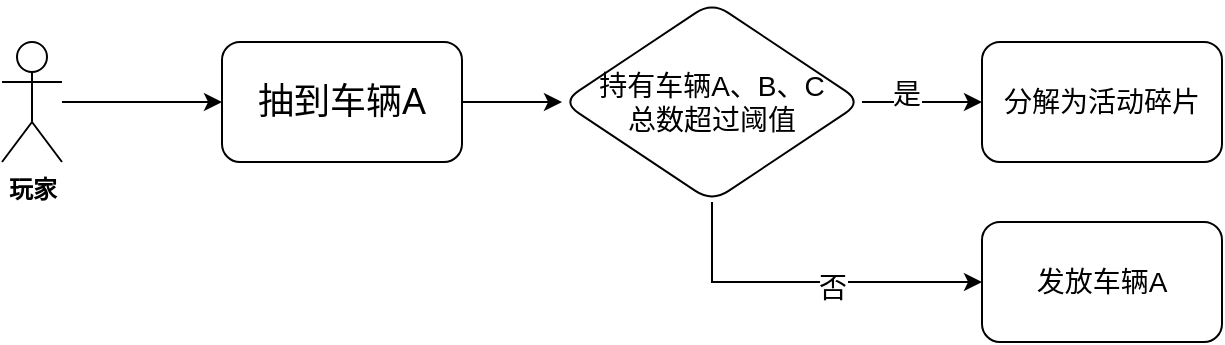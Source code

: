 <mxfile version="20.8.19" type="github">
  <diagram name="第 1 页" id="JbaxSUuwmMwugx7oRCqP">
    <mxGraphModel dx="1026" dy="683" grid="1" gridSize="10" guides="1" tooltips="1" connect="1" arrows="1" fold="1" page="1" pageScale="1" pageWidth="827" pageHeight="1169" math="0" shadow="0">
      <root>
        <mxCell id="0" />
        <mxCell id="1" parent="0" />
        <mxCell id="8lv_WoFP3hUaKJV0ONWV-6" value="" style="edgeStyle=orthogonalEdgeStyle;rounded=0;orthogonalLoop=1;jettySize=auto;html=1;" edge="1" parent="1" source="8lv_WoFP3hUaKJV0ONWV-1" target="8lv_WoFP3hUaKJV0ONWV-5">
          <mxGeometry relative="1" as="geometry" />
        </mxCell>
        <mxCell id="8lv_WoFP3hUaKJV0ONWV-1" value="&lt;b&gt;玩家&lt;/b&gt;" style="shape=umlActor;verticalLabelPosition=bottom;verticalAlign=top;html=1;outlineConnect=0;" vertex="1" parent="1">
          <mxGeometry x="100" y="270" width="30" height="60" as="geometry" />
        </mxCell>
        <mxCell id="8lv_WoFP3hUaKJV0ONWV-8" value="" style="edgeStyle=orthogonalEdgeStyle;rounded=0;orthogonalLoop=1;jettySize=auto;html=1;" edge="1" parent="1" source="8lv_WoFP3hUaKJV0ONWV-5" target="8lv_WoFP3hUaKJV0ONWV-7">
          <mxGeometry relative="1" as="geometry" />
        </mxCell>
        <mxCell id="8lv_WoFP3hUaKJV0ONWV-5" value="&lt;font style=&quot;font-size: 18px;&quot;&gt;抽到车辆A&lt;/font&gt;" style="rounded=1;whiteSpace=wrap;html=1;" vertex="1" parent="1">
          <mxGeometry x="210" y="270" width="120" height="60" as="geometry" />
        </mxCell>
        <mxCell id="8lv_WoFP3hUaKJV0ONWV-10" value="" style="edgeStyle=orthogonalEdgeStyle;rounded=0;orthogonalLoop=1;jettySize=auto;html=1;fontSize=14;" edge="1" parent="1" source="8lv_WoFP3hUaKJV0ONWV-7" target="8lv_WoFP3hUaKJV0ONWV-9">
          <mxGeometry relative="1" as="geometry" />
        </mxCell>
        <mxCell id="8lv_WoFP3hUaKJV0ONWV-11" value="是" style="edgeLabel;html=1;align=center;verticalAlign=middle;resizable=0;points=[];fontSize=14;" vertex="1" connectable="0" parent="8lv_WoFP3hUaKJV0ONWV-10">
          <mxGeometry x="-0.267" y="4" relative="1" as="geometry">
            <mxPoint as="offset" />
          </mxGeometry>
        </mxCell>
        <mxCell id="8lv_WoFP3hUaKJV0ONWV-14" style="edgeStyle=orthogonalEdgeStyle;rounded=0;orthogonalLoop=1;jettySize=auto;html=1;entryX=0;entryY=0.5;entryDx=0;entryDy=0;fontSize=14;" edge="1" parent="1" source="8lv_WoFP3hUaKJV0ONWV-7" target="8lv_WoFP3hUaKJV0ONWV-13">
          <mxGeometry relative="1" as="geometry">
            <Array as="points">
              <mxPoint x="455" y="390" />
            </Array>
          </mxGeometry>
        </mxCell>
        <mxCell id="8lv_WoFP3hUaKJV0ONWV-15" value="否" style="edgeLabel;html=1;align=center;verticalAlign=middle;resizable=0;points=[];fontSize=14;" vertex="1" connectable="0" parent="8lv_WoFP3hUaKJV0ONWV-14">
          <mxGeometry x="0.143" y="-3" relative="1" as="geometry">
            <mxPoint as="offset" />
          </mxGeometry>
        </mxCell>
        <mxCell id="8lv_WoFP3hUaKJV0ONWV-7" value="&lt;font style=&quot;font-size: 14px;&quot;&gt;持有车辆A、B、C&lt;br&gt;总数超过阈值&lt;/font&gt;" style="rhombus;whiteSpace=wrap;html=1;rounded=1;" vertex="1" parent="1">
          <mxGeometry x="380" y="250" width="150" height="100" as="geometry" />
        </mxCell>
        <mxCell id="8lv_WoFP3hUaKJV0ONWV-9" value="&lt;font style=&quot;font-size: 14px;&quot;&gt;分解为活动碎片&lt;/font&gt;" style="whiteSpace=wrap;html=1;rounded=1;" vertex="1" parent="1">
          <mxGeometry x="590" y="270" width="120" height="60" as="geometry" />
        </mxCell>
        <mxCell id="8lv_WoFP3hUaKJV0ONWV-13" value="&lt;font style=&quot;font-size: 14px;&quot;&gt;发放车辆A&lt;/font&gt;" style="whiteSpace=wrap;html=1;rounded=1;" vertex="1" parent="1">
          <mxGeometry x="590" y="360" width="120" height="60" as="geometry" />
        </mxCell>
      </root>
    </mxGraphModel>
  </diagram>
</mxfile>
